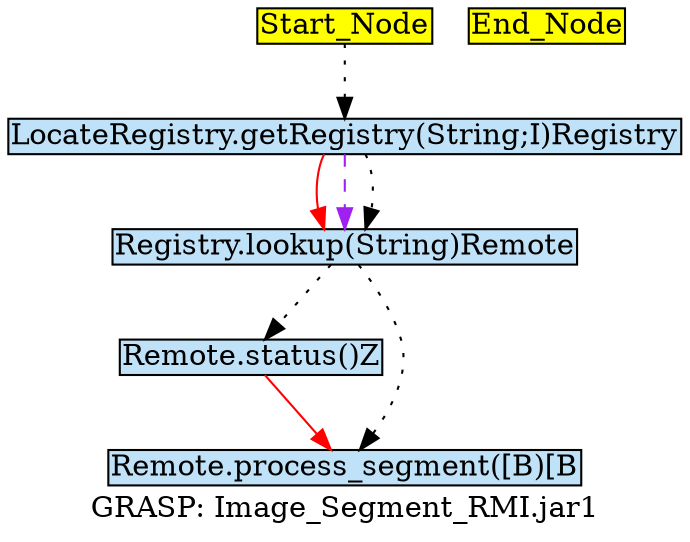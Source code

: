 digraph G {
	graph[label="GRASP: Image_Segment_RMI.jar1"];	node[style=filled,fillcolor ="white",shape=box,margin=0.02,width=0,height=0];
	"Start_Node"[fillcolor ="yellow",style="filled" ];
	"Remote.status()Z"[fillcolor ="#c0e2f8",style="filled" ];
	"Remote.process_segment([B)[B"[fillcolor ="#c0e2f8",style="filled" ];
	"Start_Node"[fillcolor ="yellow",style="filled" ];
	"End_Node"[fillcolor ="yellow",style="filled" ];
	"Registry.lookup(String)Remote"[fillcolor ="#c0e2f8",style="filled" ];
	"LocateRegistry.getRegistry(String;I)Registry"[fillcolor ="#c0e2f8",style="filled" ];
	"Remote.status()Z" -> "Remote.process_segment([B)[B"[color="red",style=solid];
	"Start_Node" -> "LocateRegistry.getRegistry(String;I)Registry"[color="black",style=dotted];
	"Registry.lookup(String)Remote" -> "Remote.process_segment([B)[B"[color="black",style=dotted];
	"Registry.lookup(String)Remote" -> "Remote.status()Z"[color="black",style=dotted];
	"LocateRegistry.getRegistry(String;I)Registry" -> "Registry.lookup(String)Remote"[color="red",style=solid];
	"LocateRegistry.getRegistry(String;I)Registry" -> "Registry.lookup(String)Remote"[color="purple",style=dashed];
	"LocateRegistry.getRegistry(String;I)Registry" -> "Registry.lookup(String)Remote"[color="black",style=dotted];
}
